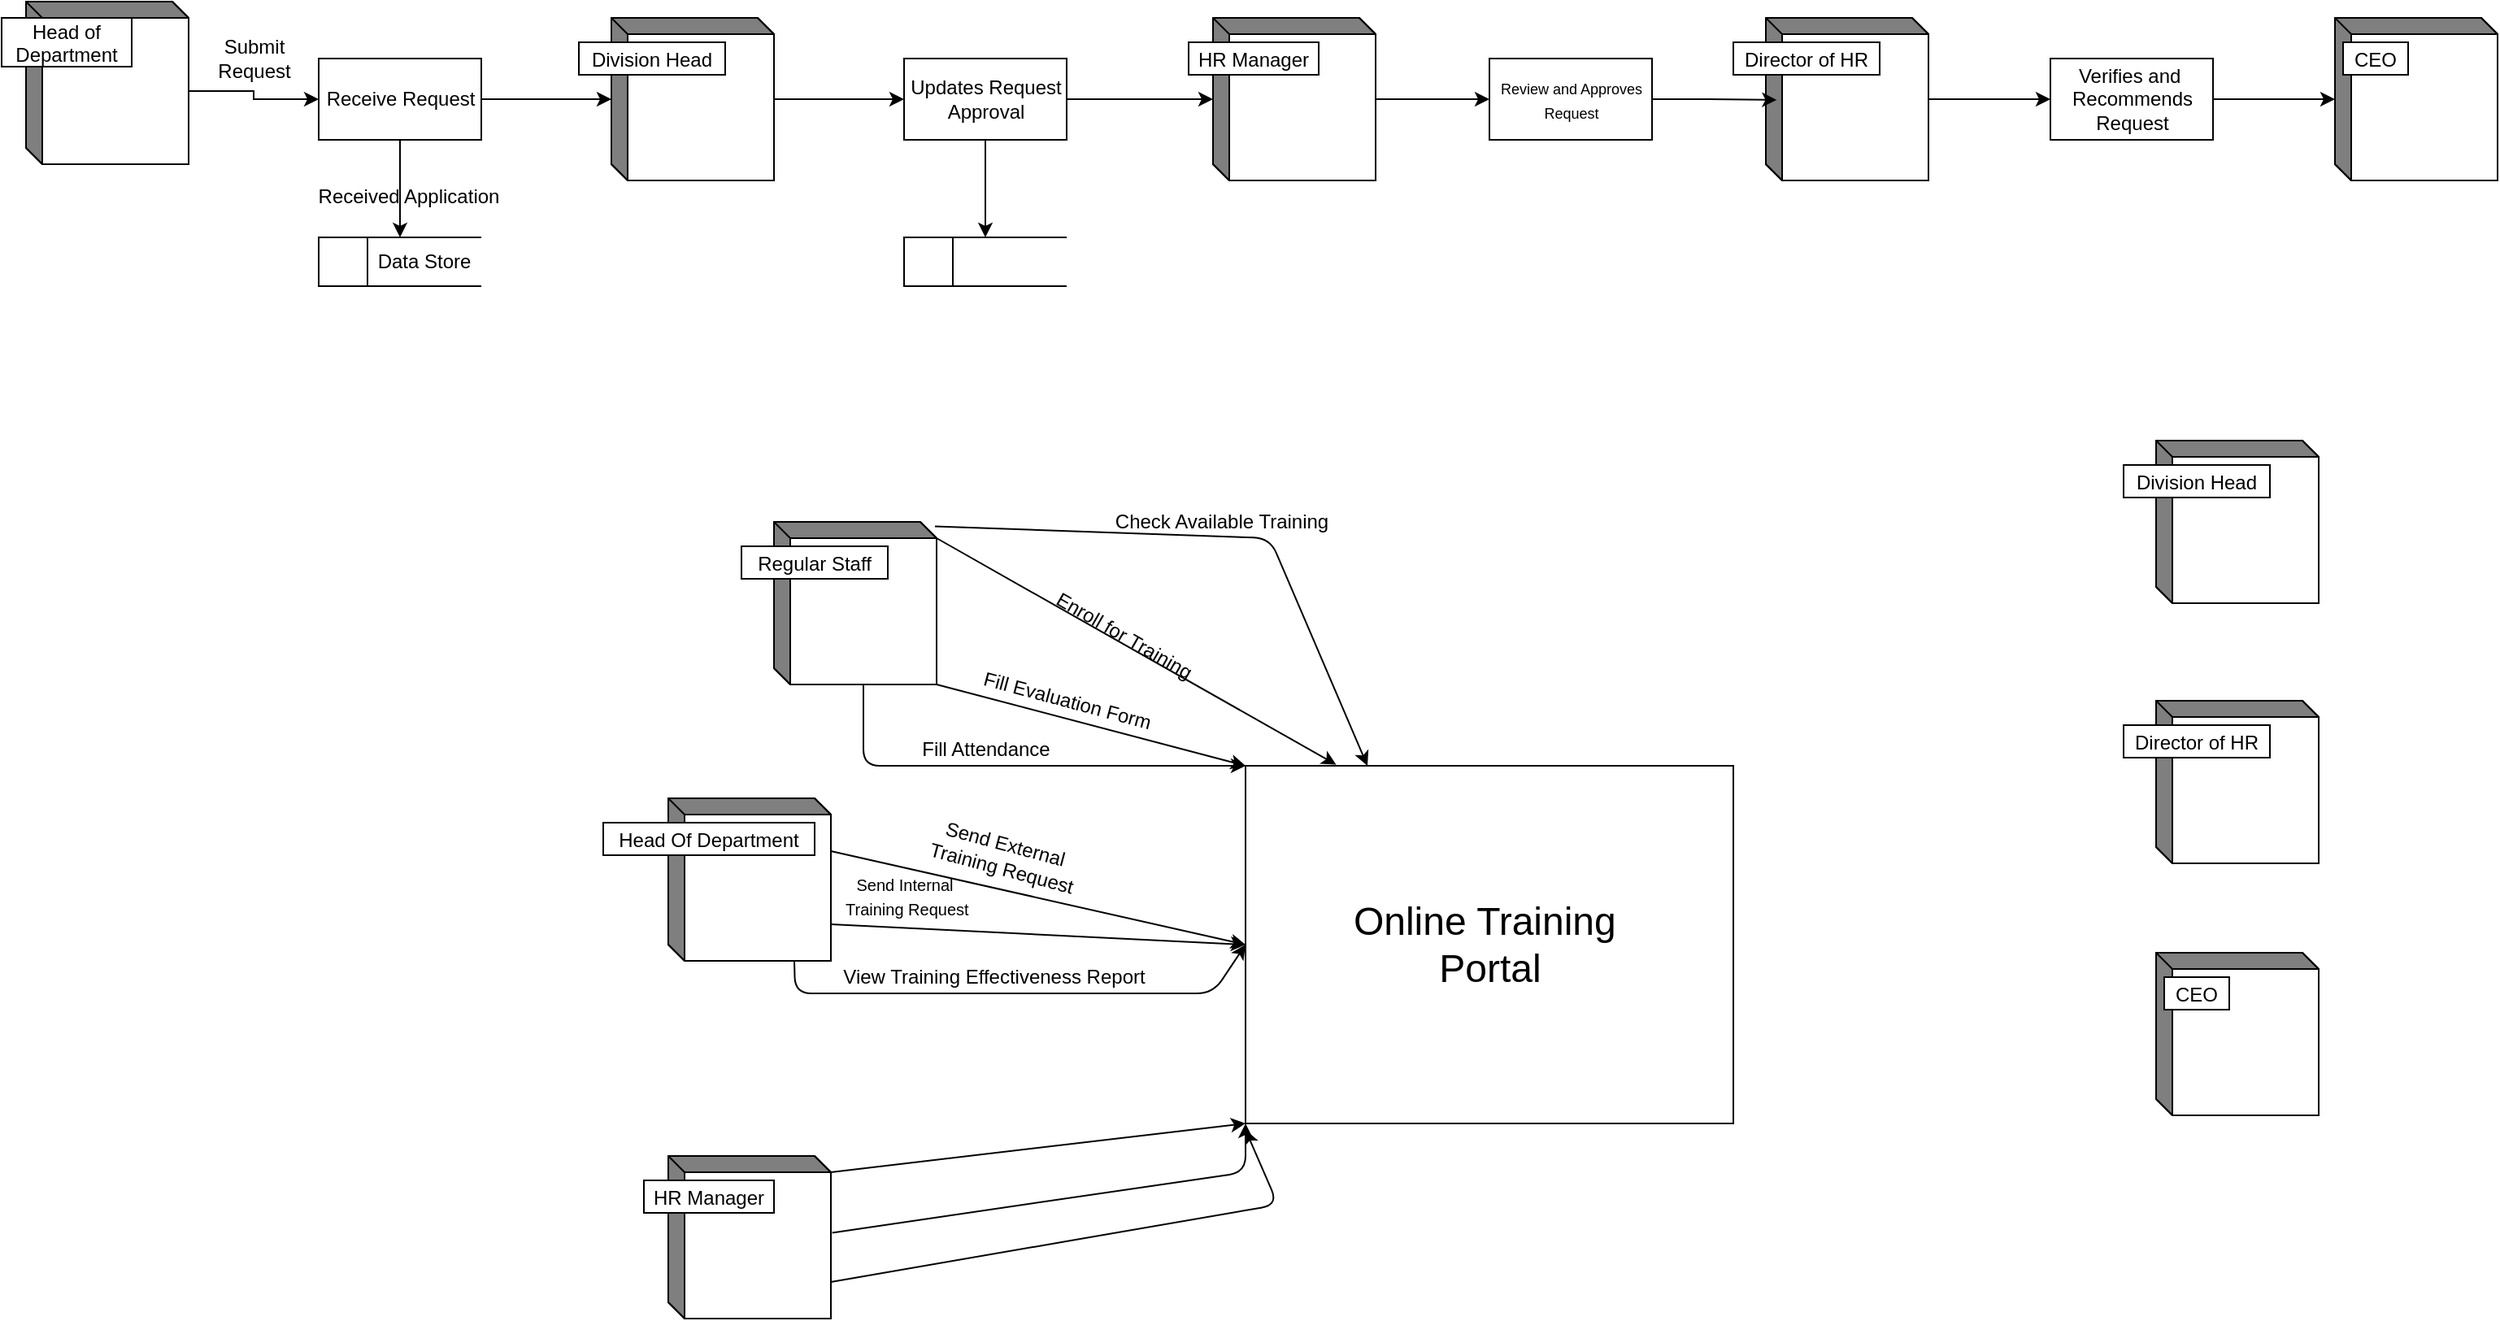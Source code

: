 <mxfile version="14.5.3" type="github">
  <diagram id="k6v7SNn6R5cbtLQKh57G" name="Page-1">
    <mxGraphModel dx="2035" dy="662" grid="1" gridSize="10" guides="1" tooltips="1" connect="1" arrows="1" fold="1" page="1" pageScale="1" pageWidth="850" pageHeight="1100" math="0" shadow="0">
      <root>
        <mxCell id="0" />
        <mxCell id="1" parent="0" />
        <mxCell id="owvocZtWML4od7lgdQ8R-1" value="" style="html=1;dashed=0;whitespace=wrap;shape=mxgraph.dfd.dataStoreID;align=left;spacingLeft=3;points=[[0,0],[0.5,0],[1,0],[0,0.5],[1,0.5],[0,1],[0.5,1],[1,1]];" vertex="1" parent="1">
          <mxGeometry x="110" y="415" width="100" height="30" as="geometry" />
        </mxCell>
        <mxCell id="owvocZtWML4od7lgdQ8R-15" style="edgeStyle=orthogonalEdgeStyle;rounded=0;orthogonalLoop=1;jettySize=auto;html=1;exitX=0;exitY=0;exitDx=100;exitDy=55;exitPerimeter=0;" edge="1" parent="1" source="owvocZtWML4od7lgdQ8R-2" target="owvocZtWML4od7lgdQ8R-4">
          <mxGeometry relative="1" as="geometry" />
        </mxCell>
        <mxCell id="owvocZtWML4od7lgdQ8R-2" value="" style="html=1;dashed=0;whitespace=wrap;shape=mxgraph.dfd.externalEntity" vertex="1" parent="1">
          <mxGeometry x="-70" y="270" width="100" height="100" as="geometry" />
        </mxCell>
        <mxCell id="owvocZtWML4od7lgdQ8R-3" value="Head of &#xa;Department" style="autosize=1;part=1;resizable=0;strokeColor=inherit;fillColor=inherit;gradientColor=inherit;" vertex="1" parent="owvocZtWML4od7lgdQ8R-2">
          <mxGeometry width="80" height="30" relative="1" as="geometry">
            <mxPoint x="-15" y="10" as="offset" />
          </mxGeometry>
        </mxCell>
        <mxCell id="owvocZtWML4od7lgdQ8R-16" style="edgeStyle=orthogonalEdgeStyle;rounded=0;orthogonalLoop=1;jettySize=auto;html=1;" edge="1" parent="1" source="owvocZtWML4od7lgdQ8R-4" target="owvocZtWML4od7lgdQ8R-5">
          <mxGeometry relative="1" as="geometry" />
        </mxCell>
        <mxCell id="owvocZtWML4od7lgdQ8R-27" style="edgeStyle=orthogonalEdgeStyle;rounded=0;orthogonalLoop=1;jettySize=auto;html=1;entryX=0.5;entryY=0;entryDx=0;entryDy=0;" edge="1" parent="1" source="owvocZtWML4od7lgdQ8R-4" target="owvocZtWML4od7lgdQ8R-1">
          <mxGeometry relative="1" as="geometry" />
        </mxCell>
        <mxCell id="owvocZtWML4od7lgdQ8R-4" value="Receive Request" style="html=1;dashed=0;whitespace=wrap;" vertex="1" parent="1">
          <mxGeometry x="110" y="305" width="100" height="50" as="geometry" />
        </mxCell>
        <mxCell id="owvocZtWML4od7lgdQ8R-18" style="edgeStyle=orthogonalEdgeStyle;rounded=0;orthogonalLoop=1;jettySize=auto;html=1;entryX=0;entryY=0.5;entryDx=0;entryDy=0;" edge="1" parent="1" source="owvocZtWML4od7lgdQ8R-5" target="owvocZtWML4od7lgdQ8R-13">
          <mxGeometry relative="1" as="geometry" />
        </mxCell>
        <mxCell id="owvocZtWML4od7lgdQ8R-5" value="" style="html=1;dashed=0;whitespace=wrap;shape=mxgraph.dfd.externalEntity" vertex="1" parent="1">
          <mxGeometry x="290" y="280" width="100" height="100" as="geometry" />
        </mxCell>
        <mxCell id="owvocZtWML4od7lgdQ8R-6" value="Division Head" style="autosize=1;part=1;resizable=0;strokeColor=inherit;fillColor=inherit;gradientColor=inherit;" vertex="1" parent="owvocZtWML4od7lgdQ8R-5">
          <mxGeometry width="90" height="20" relative="1" as="geometry">
            <mxPoint x="-20" y="15" as="offset" />
          </mxGeometry>
        </mxCell>
        <mxCell id="owvocZtWML4od7lgdQ8R-20" style="edgeStyle=orthogonalEdgeStyle;rounded=0;orthogonalLoop=1;jettySize=auto;html=1;entryX=0;entryY=0.5;entryDx=0;entryDy=0;" edge="1" parent="1" source="owvocZtWML4od7lgdQ8R-7" target="owvocZtWML4od7lgdQ8R-14">
          <mxGeometry relative="1" as="geometry" />
        </mxCell>
        <mxCell id="owvocZtWML4od7lgdQ8R-7" value="" style="html=1;dashed=0;whitespace=wrap;shape=mxgraph.dfd.externalEntity" vertex="1" parent="1">
          <mxGeometry x="660" y="280" width="100" height="100" as="geometry" />
        </mxCell>
        <mxCell id="owvocZtWML4od7lgdQ8R-8" value="HR Manager" style="autosize=1;part=1;resizable=0;strokeColor=inherit;fillColor=inherit;gradientColor=inherit;" vertex="1" parent="owvocZtWML4od7lgdQ8R-7">
          <mxGeometry width="80" height="20" relative="1" as="geometry">
            <mxPoint x="-15" y="15" as="offset" />
          </mxGeometry>
        </mxCell>
        <mxCell id="owvocZtWML4od7lgdQ8R-24" style="edgeStyle=orthogonalEdgeStyle;rounded=0;orthogonalLoop=1;jettySize=auto;html=1;entryX=0;entryY=0.5;entryDx=0;entryDy=0;" edge="1" parent="1" source="owvocZtWML4od7lgdQ8R-9" target="owvocZtWML4od7lgdQ8R-23">
          <mxGeometry relative="1" as="geometry" />
        </mxCell>
        <mxCell id="owvocZtWML4od7lgdQ8R-9" value="" style="html=1;dashed=0;whitespace=wrap;shape=mxgraph.dfd.externalEntity" vertex="1" parent="1">
          <mxGeometry x="1000" y="280" width="100" height="100" as="geometry" />
        </mxCell>
        <mxCell id="owvocZtWML4od7lgdQ8R-10" value="Director of HR" style="autosize=1;part=1;resizable=0;strokeColor=inherit;fillColor=inherit;gradientColor=inherit;" vertex="1" parent="owvocZtWML4od7lgdQ8R-9">
          <mxGeometry width="90" height="20" relative="1" as="geometry">
            <mxPoint x="-20" y="15" as="offset" />
          </mxGeometry>
        </mxCell>
        <mxCell id="owvocZtWML4od7lgdQ8R-11" value="" style="html=1;dashed=0;whitespace=wrap;shape=mxgraph.dfd.externalEntity" vertex="1" parent="1">
          <mxGeometry x="1350" y="280" width="100" height="100" as="geometry" />
        </mxCell>
        <mxCell id="owvocZtWML4od7lgdQ8R-12" value="CEO" style="autosize=1;part=1;resizable=0;strokeColor=inherit;fillColor=inherit;gradientColor=inherit;" vertex="1" parent="owvocZtWML4od7lgdQ8R-11">
          <mxGeometry width="40" height="20" relative="1" as="geometry">
            <mxPoint x="5" y="15" as="offset" />
          </mxGeometry>
        </mxCell>
        <mxCell id="owvocZtWML4od7lgdQ8R-19" style="edgeStyle=orthogonalEdgeStyle;rounded=0;orthogonalLoop=1;jettySize=auto;html=1;" edge="1" parent="1" source="owvocZtWML4od7lgdQ8R-13" target="owvocZtWML4od7lgdQ8R-7">
          <mxGeometry relative="1" as="geometry" />
        </mxCell>
        <mxCell id="owvocZtWML4od7lgdQ8R-29" style="edgeStyle=orthogonalEdgeStyle;rounded=0;orthogonalLoop=1;jettySize=auto;html=1;entryX=0.5;entryY=0;entryDx=0;entryDy=0;" edge="1" parent="1" source="owvocZtWML4od7lgdQ8R-13" target="owvocZtWML4od7lgdQ8R-28">
          <mxGeometry relative="1" as="geometry" />
        </mxCell>
        <mxCell id="owvocZtWML4od7lgdQ8R-13" value="Updates Request &lt;br&gt;Approval" style="html=1;dashed=0;whitespace=wrap;" vertex="1" parent="1">
          <mxGeometry x="470" y="305" width="100" height="50" as="geometry" />
        </mxCell>
        <mxCell id="owvocZtWML4od7lgdQ8R-21" style="edgeStyle=orthogonalEdgeStyle;rounded=0;orthogonalLoop=1;jettySize=auto;html=1;entryX=0.067;entryY=0.505;entryDx=0;entryDy=0;entryPerimeter=0;" edge="1" parent="1" source="owvocZtWML4od7lgdQ8R-14" target="owvocZtWML4od7lgdQ8R-9">
          <mxGeometry relative="1" as="geometry" />
        </mxCell>
        <mxCell id="owvocZtWML4od7lgdQ8R-14" value="&lt;font style=&quot;font-size: 9px&quot;&gt;Review and Approves&lt;br&gt;Request&lt;/font&gt;" style="html=1;dashed=0;whitespace=wrap;" vertex="1" parent="1">
          <mxGeometry x="830" y="305" width="100" height="50" as="geometry" />
        </mxCell>
        <mxCell id="owvocZtWML4od7lgdQ8R-17" value="Submit&lt;br&gt;Request" style="text;html=1;align=center;verticalAlign=middle;resizable=0;points=[];autosize=1;" vertex="1" parent="1">
          <mxGeometry x="40" y="290" width="60" height="30" as="geometry" />
        </mxCell>
        <mxCell id="owvocZtWML4od7lgdQ8R-25" style="edgeStyle=orthogonalEdgeStyle;rounded=0;orthogonalLoop=1;jettySize=auto;html=1;" edge="1" parent="1" source="owvocZtWML4od7lgdQ8R-23" target="owvocZtWML4od7lgdQ8R-11">
          <mxGeometry relative="1" as="geometry" />
        </mxCell>
        <mxCell id="owvocZtWML4od7lgdQ8R-23" value="Verifies and&amp;nbsp;&lt;br&gt;Recommends&lt;br&gt;Request" style="html=1;dashed=0;whitespace=wrap;" vertex="1" parent="1">
          <mxGeometry x="1175" y="305" width="100" height="50" as="geometry" />
        </mxCell>
        <mxCell id="owvocZtWML4od7lgdQ8R-26" value="Data Store" style="text;html=1;strokeColor=none;fillColor=none;align=center;verticalAlign=middle;whiteSpace=wrap;rounded=0;" vertex="1" parent="1">
          <mxGeometry x="140" y="420" width="70" height="20" as="geometry" />
        </mxCell>
        <mxCell id="owvocZtWML4od7lgdQ8R-28" value="" style="html=1;dashed=0;whitespace=wrap;shape=mxgraph.dfd.dataStoreID;align=left;spacingLeft=3;points=[[0,0],[0.5,0],[1,0],[0,0.5],[1,0.5],[0,1],[0.5,1],[1,1]];" vertex="1" parent="1">
          <mxGeometry x="470" y="415" width="100" height="30" as="geometry" />
        </mxCell>
        <mxCell id="owvocZtWML4od7lgdQ8R-30" value="Received Application" style="text;html=1;align=center;verticalAlign=middle;resizable=0;points=[];autosize=1;" vertex="1" parent="1">
          <mxGeometry x="100" y="380" width="130" height="20" as="geometry" />
        </mxCell>
        <mxCell id="owvocZtWML4od7lgdQ8R-31" value="" style="html=1;dashed=0;whitespace=wrap;shape=mxgraph.dfd.externalEntity" vertex="1" parent="1">
          <mxGeometry x="390" y="590" width="100" height="100" as="geometry" />
        </mxCell>
        <mxCell id="owvocZtWML4od7lgdQ8R-32" value="Regular Staff" style="autosize=1;part=1;resizable=0;strokeColor=inherit;fillColor=inherit;gradientColor=inherit;" vertex="1" parent="owvocZtWML4od7lgdQ8R-31">
          <mxGeometry width="90" height="20" relative="1" as="geometry">
            <mxPoint x="-20" y="15" as="offset" />
          </mxGeometry>
        </mxCell>
        <mxCell id="owvocZtWML4od7lgdQ8R-33" value="&lt;font style=&quot;font-size: 24px&quot;&gt;Online Training&amp;nbsp;&lt;br&gt;Portal&lt;/font&gt;" style="html=1;dashed=0;whitespace=wrap;" vertex="1" parent="1">
          <mxGeometry x="680" y="740" width="300" height="220" as="geometry" />
        </mxCell>
        <mxCell id="owvocZtWML4od7lgdQ8R-34" value="" style="html=1;dashed=0;whitespace=wrap;shape=mxgraph.dfd.externalEntity" vertex="1" parent="1">
          <mxGeometry x="325" y="980" width="100" height="100" as="geometry" />
        </mxCell>
        <mxCell id="owvocZtWML4od7lgdQ8R-35" value="HR Manager" style="autosize=1;part=1;resizable=0;strokeColor=inherit;fillColor=inherit;gradientColor=inherit;" vertex="1" parent="owvocZtWML4od7lgdQ8R-34">
          <mxGeometry width="80" height="20" relative="1" as="geometry">
            <mxPoint x="-15" y="15" as="offset" />
          </mxGeometry>
        </mxCell>
        <mxCell id="owvocZtWML4od7lgdQ8R-36" value="" style="html=1;dashed=0;whitespace=wrap;shape=mxgraph.dfd.externalEntity" vertex="1" parent="1">
          <mxGeometry x="325" y="760" width="100" height="100" as="geometry" />
        </mxCell>
        <mxCell id="owvocZtWML4od7lgdQ8R-37" value="Head Of Department" style="autosize=1;part=1;resizable=0;strokeColor=inherit;fillColor=inherit;gradientColor=inherit;" vertex="1" parent="owvocZtWML4od7lgdQ8R-36">
          <mxGeometry width="130" height="20" relative="1" as="geometry">
            <mxPoint x="-40" y="15" as="offset" />
          </mxGeometry>
        </mxCell>
        <mxCell id="owvocZtWML4od7lgdQ8R-38" value="" style="html=1;dashed=0;whitespace=wrap;shape=mxgraph.dfd.externalEntity" vertex="1" parent="1">
          <mxGeometry x="1240" y="540" width="100" height="100" as="geometry" />
        </mxCell>
        <mxCell id="owvocZtWML4od7lgdQ8R-39" value="Division Head" style="autosize=1;part=1;resizable=0;strokeColor=inherit;fillColor=inherit;gradientColor=inherit;" vertex="1" parent="owvocZtWML4od7lgdQ8R-38">
          <mxGeometry width="90" height="20" relative="1" as="geometry">
            <mxPoint x="-20" y="15" as="offset" />
          </mxGeometry>
        </mxCell>
        <mxCell id="owvocZtWML4od7lgdQ8R-41" value="" style="html=1;dashed=0;whitespace=wrap;shape=mxgraph.dfd.externalEntity" vertex="1" parent="1">
          <mxGeometry x="1240" y="700" width="100" height="100" as="geometry" />
        </mxCell>
        <mxCell id="owvocZtWML4od7lgdQ8R-42" value="Director of HR" style="autosize=1;part=1;resizable=0;strokeColor=inherit;fillColor=inherit;gradientColor=inherit;" vertex="1" parent="owvocZtWML4od7lgdQ8R-41">
          <mxGeometry width="90" height="20" relative="1" as="geometry">
            <mxPoint x="-20" y="15" as="offset" />
          </mxGeometry>
        </mxCell>
        <mxCell id="owvocZtWML4od7lgdQ8R-43" value="" style="html=1;dashed=0;whitespace=wrap;shape=mxgraph.dfd.externalEntity" vertex="1" parent="1">
          <mxGeometry x="1240" y="855" width="100" height="100" as="geometry" />
        </mxCell>
        <mxCell id="owvocZtWML4od7lgdQ8R-44" value="CEO" style="autosize=1;part=1;resizable=0;strokeColor=inherit;fillColor=inherit;gradientColor=inherit;" vertex="1" parent="owvocZtWML4od7lgdQ8R-43">
          <mxGeometry width="40" height="20" relative="1" as="geometry">
            <mxPoint x="5" y="15" as="offset" />
          </mxGeometry>
        </mxCell>
        <mxCell id="owvocZtWML4od7lgdQ8R-48" value="" style="endArrow=classic;html=1;exitX=0;exitY=0;exitDx=100;exitDy=10;exitPerimeter=0;entryX=0.186;entryY=-0.003;entryDx=0;entryDy=0;entryPerimeter=0;" edge="1" parent="1" source="owvocZtWML4od7lgdQ8R-31" target="owvocZtWML4od7lgdQ8R-33">
          <mxGeometry width="50" height="50" relative="1" as="geometry">
            <mxPoint x="590" y="710" as="sourcePoint" />
            <mxPoint x="640" y="660" as="targetPoint" />
          </mxGeometry>
        </mxCell>
        <mxCell id="owvocZtWML4od7lgdQ8R-49" value="" style="endArrow=classic;html=1;entryX=0;entryY=0;entryDx=0;entryDy=0;exitX=1;exitY=1;exitDx=0;exitDy=0;exitPerimeter=0;" edge="1" parent="1" source="owvocZtWML4od7lgdQ8R-31" target="owvocZtWML4od7lgdQ8R-33">
          <mxGeometry width="50" height="50" relative="1" as="geometry">
            <mxPoint x="490" y="680" as="sourcePoint" />
            <mxPoint x="610" y="800" as="targetPoint" />
          </mxGeometry>
        </mxCell>
        <mxCell id="owvocZtWML4od7lgdQ8R-50" value="" style="endArrow=classic;html=1;exitX=0.99;exitY=0.027;exitDx=0;exitDy=0;exitPerimeter=0;entryX=0.25;entryY=0;entryDx=0;entryDy=0;" edge="1" parent="1" source="owvocZtWML4od7lgdQ8R-31" target="owvocZtWML4od7lgdQ8R-33">
          <mxGeometry width="50" height="50" relative="1" as="geometry">
            <mxPoint x="730" y="670" as="sourcePoint" />
            <mxPoint x="780" y="620" as="targetPoint" />
            <Array as="points">
              <mxPoint x="695" y="600" />
            </Array>
          </mxGeometry>
        </mxCell>
        <mxCell id="owvocZtWML4od7lgdQ8R-52" value="Check Available Training" style="text;html=1;align=center;verticalAlign=middle;resizable=0;points=[];autosize=1;" vertex="1" parent="1">
          <mxGeometry x="590" y="580" width="150" height="20" as="geometry" />
        </mxCell>
        <mxCell id="owvocZtWML4od7lgdQ8R-53" value="Enroll for Training" style="text;html=1;align=center;verticalAlign=middle;resizable=0;points=[];autosize=1;rotation=30;" vertex="1" parent="1">
          <mxGeometry x="550" y="650" width="110" height="20" as="geometry" />
        </mxCell>
        <mxCell id="owvocZtWML4od7lgdQ8R-54" value="Fill Evaluation Form" style="text;html=1;align=center;verticalAlign=middle;resizable=0;points=[];autosize=1;rotation=15;" vertex="1" parent="1">
          <mxGeometry x="510" y="690" width="120" height="20" as="geometry" />
        </mxCell>
        <mxCell id="owvocZtWML4od7lgdQ8R-56" value="" style="endArrow=classic;html=1;exitX=0;exitY=0;exitDx=55;exitDy=100;exitPerimeter=0;entryX=0;entryY=0;entryDx=0;entryDy=0;" edge="1" parent="1" source="owvocZtWML4od7lgdQ8R-31" target="owvocZtWML4od7lgdQ8R-33">
          <mxGeometry width="50" height="50" relative="1" as="geometry">
            <mxPoint x="530" y="770" as="sourcePoint" />
            <mxPoint x="580" y="720" as="targetPoint" />
            <Array as="points">
              <mxPoint x="445" y="740" />
            </Array>
          </mxGeometry>
        </mxCell>
        <mxCell id="owvocZtWML4od7lgdQ8R-57" value="Fill Attendance" style="text;html=1;align=center;verticalAlign=middle;resizable=0;points=[];autosize=1;rotation=0;" vertex="1" parent="1">
          <mxGeometry x="475" y="720" width="90" height="20" as="geometry" />
        </mxCell>
        <mxCell id="owvocZtWML4od7lgdQ8R-59" value="Send External&lt;br&gt;&amp;nbsp;Training Request" style="text;html=1;align=center;verticalAlign=middle;resizable=0;points=[];autosize=1;rotation=15;" vertex="1" parent="1">
          <mxGeometry x="475" y="780" width="110" height="30" as="geometry" />
        </mxCell>
        <mxCell id="owvocZtWML4od7lgdQ8R-61" value="&lt;font style=&quot;font-size: 10px&quot;&gt;Send Internal&lt;br&gt;&amp;nbsp;Training Request&lt;/font&gt;" style="text;html=1;align=center;verticalAlign=middle;resizable=0;points=[];autosize=1;rotation=0;" vertex="1" parent="1">
          <mxGeometry x="425" y="800" width="90" height="40" as="geometry" />
        </mxCell>
        <mxCell id="owvocZtWML4od7lgdQ8R-63" value="" style="endArrow=classic;html=1;exitX=0;exitY=0;exitDx=100;exitDy=32.5;exitPerimeter=0;entryX=0;entryY=0.5;entryDx=0;entryDy=0;" edge="1" parent="1" source="owvocZtWML4od7lgdQ8R-36" target="owvocZtWML4od7lgdQ8R-33">
          <mxGeometry width="50" height="50" relative="1" as="geometry">
            <mxPoint x="510" y="850" as="sourcePoint" />
            <mxPoint x="560" y="800" as="targetPoint" />
          </mxGeometry>
        </mxCell>
        <mxCell id="owvocZtWML4od7lgdQ8R-64" value="" style="endArrow=classic;html=1;exitX=0;exitY=0;exitDx=100;exitDy=77.5;exitPerimeter=0;entryX=0;entryY=0.5;entryDx=0;entryDy=0;" edge="1" parent="1" source="owvocZtWML4od7lgdQ8R-36" target="owvocZtWML4od7lgdQ8R-33">
          <mxGeometry width="50" height="50" relative="1" as="geometry">
            <mxPoint x="550" y="910" as="sourcePoint" />
            <mxPoint x="600" y="860" as="targetPoint" />
          </mxGeometry>
        </mxCell>
        <mxCell id="owvocZtWML4od7lgdQ8R-65" value="" style="endArrow=classic;html=1;exitX=0;exitY=0;exitDx=77.5;exitDy=100;exitPerimeter=0;entryX=0;entryY=0.5;entryDx=0;entryDy=0;" edge="1" parent="1" source="owvocZtWML4od7lgdQ8R-36" target="owvocZtWML4od7lgdQ8R-33">
          <mxGeometry width="50" height="50" relative="1" as="geometry">
            <mxPoint x="560" y="910" as="sourcePoint" />
            <mxPoint x="610" y="860" as="targetPoint" />
            <Array as="points">
              <mxPoint x="403" y="880" />
              <mxPoint x="660" y="880" />
            </Array>
          </mxGeometry>
        </mxCell>
        <mxCell id="owvocZtWML4od7lgdQ8R-66" value="View Training Effectiveness Report" style="text;html=1;align=center;verticalAlign=middle;resizable=0;points=[];autosize=1;" vertex="1" parent="1">
          <mxGeometry x="425" y="860" width="200" height="20" as="geometry" />
        </mxCell>
        <mxCell id="owvocZtWML4od7lgdQ8R-67" value="" style="endArrow=classic;html=1;exitX=0;exitY=0;exitDx=100;exitDy=10;exitPerimeter=0;entryX=0;entryY=1;entryDx=0;entryDy=0;" edge="1" parent="1" source="owvocZtWML4od7lgdQ8R-34" target="owvocZtWML4od7lgdQ8R-33">
          <mxGeometry width="50" height="50" relative="1" as="geometry">
            <mxPoint x="540" y="1030" as="sourcePoint" />
            <mxPoint x="590" y="980" as="targetPoint" />
          </mxGeometry>
        </mxCell>
        <mxCell id="owvocZtWML4od7lgdQ8R-68" value="" style="endArrow=classic;html=1;exitX=1.008;exitY=0.472;exitDx=0;exitDy=0;exitPerimeter=0;" edge="1" parent="1" source="owvocZtWML4od7lgdQ8R-34">
          <mxGeometry width="50" height="50" relative="1" as="geometry">
            <mxPoint x="540" y="1050" as="sourcePoint" />
            <mxPoint x="680" y="960" as="targetPoint" />
            <Array as="points">
              <mxPoint x="680" y="990" />
            </Array>
          </mxGeometry>
        </mxCell>
        <mxCell id="owvocZtWML4od7lgdQ8R-69" value="" style="endArrow=classic;html=1;exitX=0;exitY=0;exitDx=100;exitDy=77.5;exitPerimeter=0;" edge="1" parent="1" source="owvocZtWML4od7lgdQ8R-34">
          <mxGeometry width="50" height="50" relative="1" as="geometry">
            <mxPoint x="560" y="1110" as="sourcePoint" />
            <mxPoint x="680" y="964" as="targetPoint" />
            <Array as="points">
              <mxPoint x="700" y="1010" />
            </Array>
          </mxGeometry>
        </mxCell>
      </root>
    </mxGraphModel>
  </diagram>
</mxfile>
